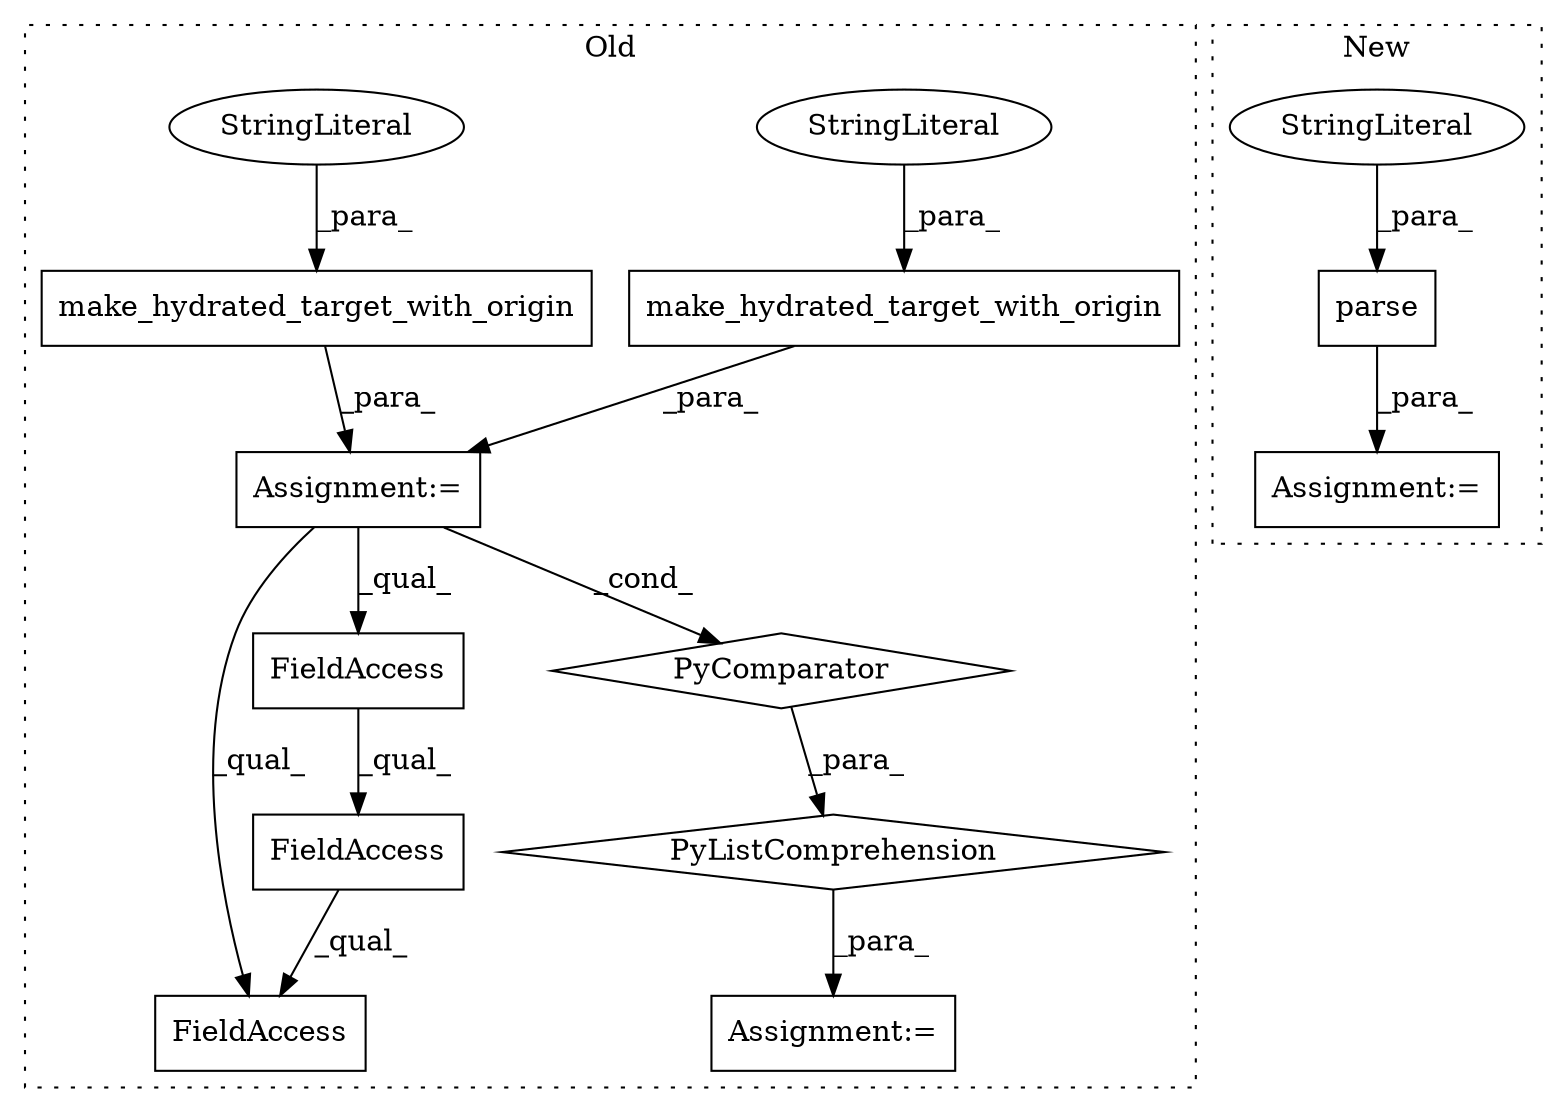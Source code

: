digraph G {
subgraph cluster0 {
1 [label="make_hydrated_target_with_origin" a="32" s="9348,9405" l="33,1" shape="box"];
4 [label="StringLiteral" a="45" s="9381" l="7" shape="ellipse"];
5 [label="Assignment:=" a="7" s="9324" l="1" shape="box"];
7 [label="FieldAccess" a="22" s="9685" l="33" shape="box"];
8 [label="FieldAccess" a="22" s="9685" l="41" shape="box"];
9 [label="FieldAccess" a="22" s="9685" l="25" shape="box"];
10 [label="make_hydrated_target_with_origin" a="32" s="9412,9469" l="33,1" shape="box"];
11 [label="PyComparator" a="113" s="9784" l="45" shape="diamond"];
12 [label="Assignment:=" a="7" s="9673" l="12" shape="box"];
13 [label="PyListComprehension" a="109" s="9685" l="152" shape="diamond"];
14 [label="StringLiteral" a="45" s="9445" l="7" shape="ellipse"];
label = "Old";
style="dotted";
}
subgraph cluster1 {
2 [label="parse" a="32" s="9455,9467" l="6,1" shape="box"];
3 [label="StringLiteral" a="45" s="9461" l="6" shape="ellipse"];
6 [label="Assignment:=" a="7" s="9414" l="1" shape="box"];
label = "New";
style="dotted";
}
1 -> 5 [label="_para_"];
2 -> 6 [label="_para_"];
3 -> 2 [label="_para_"];
4 -> 1 [label="_para_"];
5 -> 9 [label="_qual_"];
5 -> 8 [label="_qual_"];
5 -> 11 [label="_cond_"];
7 -> 8 [label="_qual_"];
9 -> 7 [label="_qual_"];
10 -> 5 [label="_para_"];
11 -> 13 [label="_para_"];
13 -> 12 [label="_para_"];
14 -> 10 [label="_para_"];
}